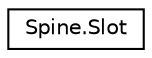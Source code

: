digraph "그래픽컬한 클래스 계통도"
{
 // LATEX_PDF_SIZE
  edge [fontname="Helvetica",fontsize="10",labelfontname="Helvetica",labelfontsize="10"];
  node [fontname="Helvetica",fontsize="10",shape=record];
  rankdir="LR";
  Node0 [label="Spine.Slot",height=0.2,width=0.4,color="black", fillcolor="white", style="filled",URL="$class_spine_1_1_slot.html",tooltip=" "];
}
